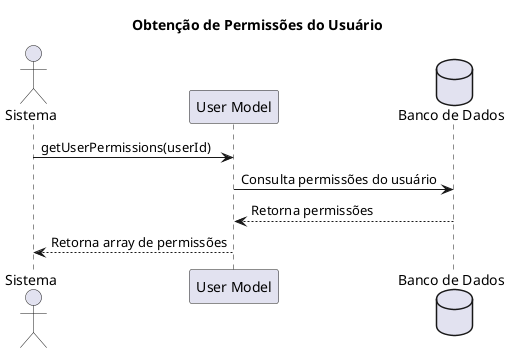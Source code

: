@startuml Obtenção de Permissões do Usuário
title Obtenção de Permissões do Usuário

actor "Sistema" as S
participant "User Model" as UM
database "Banco de Dados" as DB

S -> UM: getUserPermissions(userId)
UM -> DB: Consulta permissões do usuário
DB --> UM: Retorna permissões
UM --> S: Retorna array de permissões
@enduml
